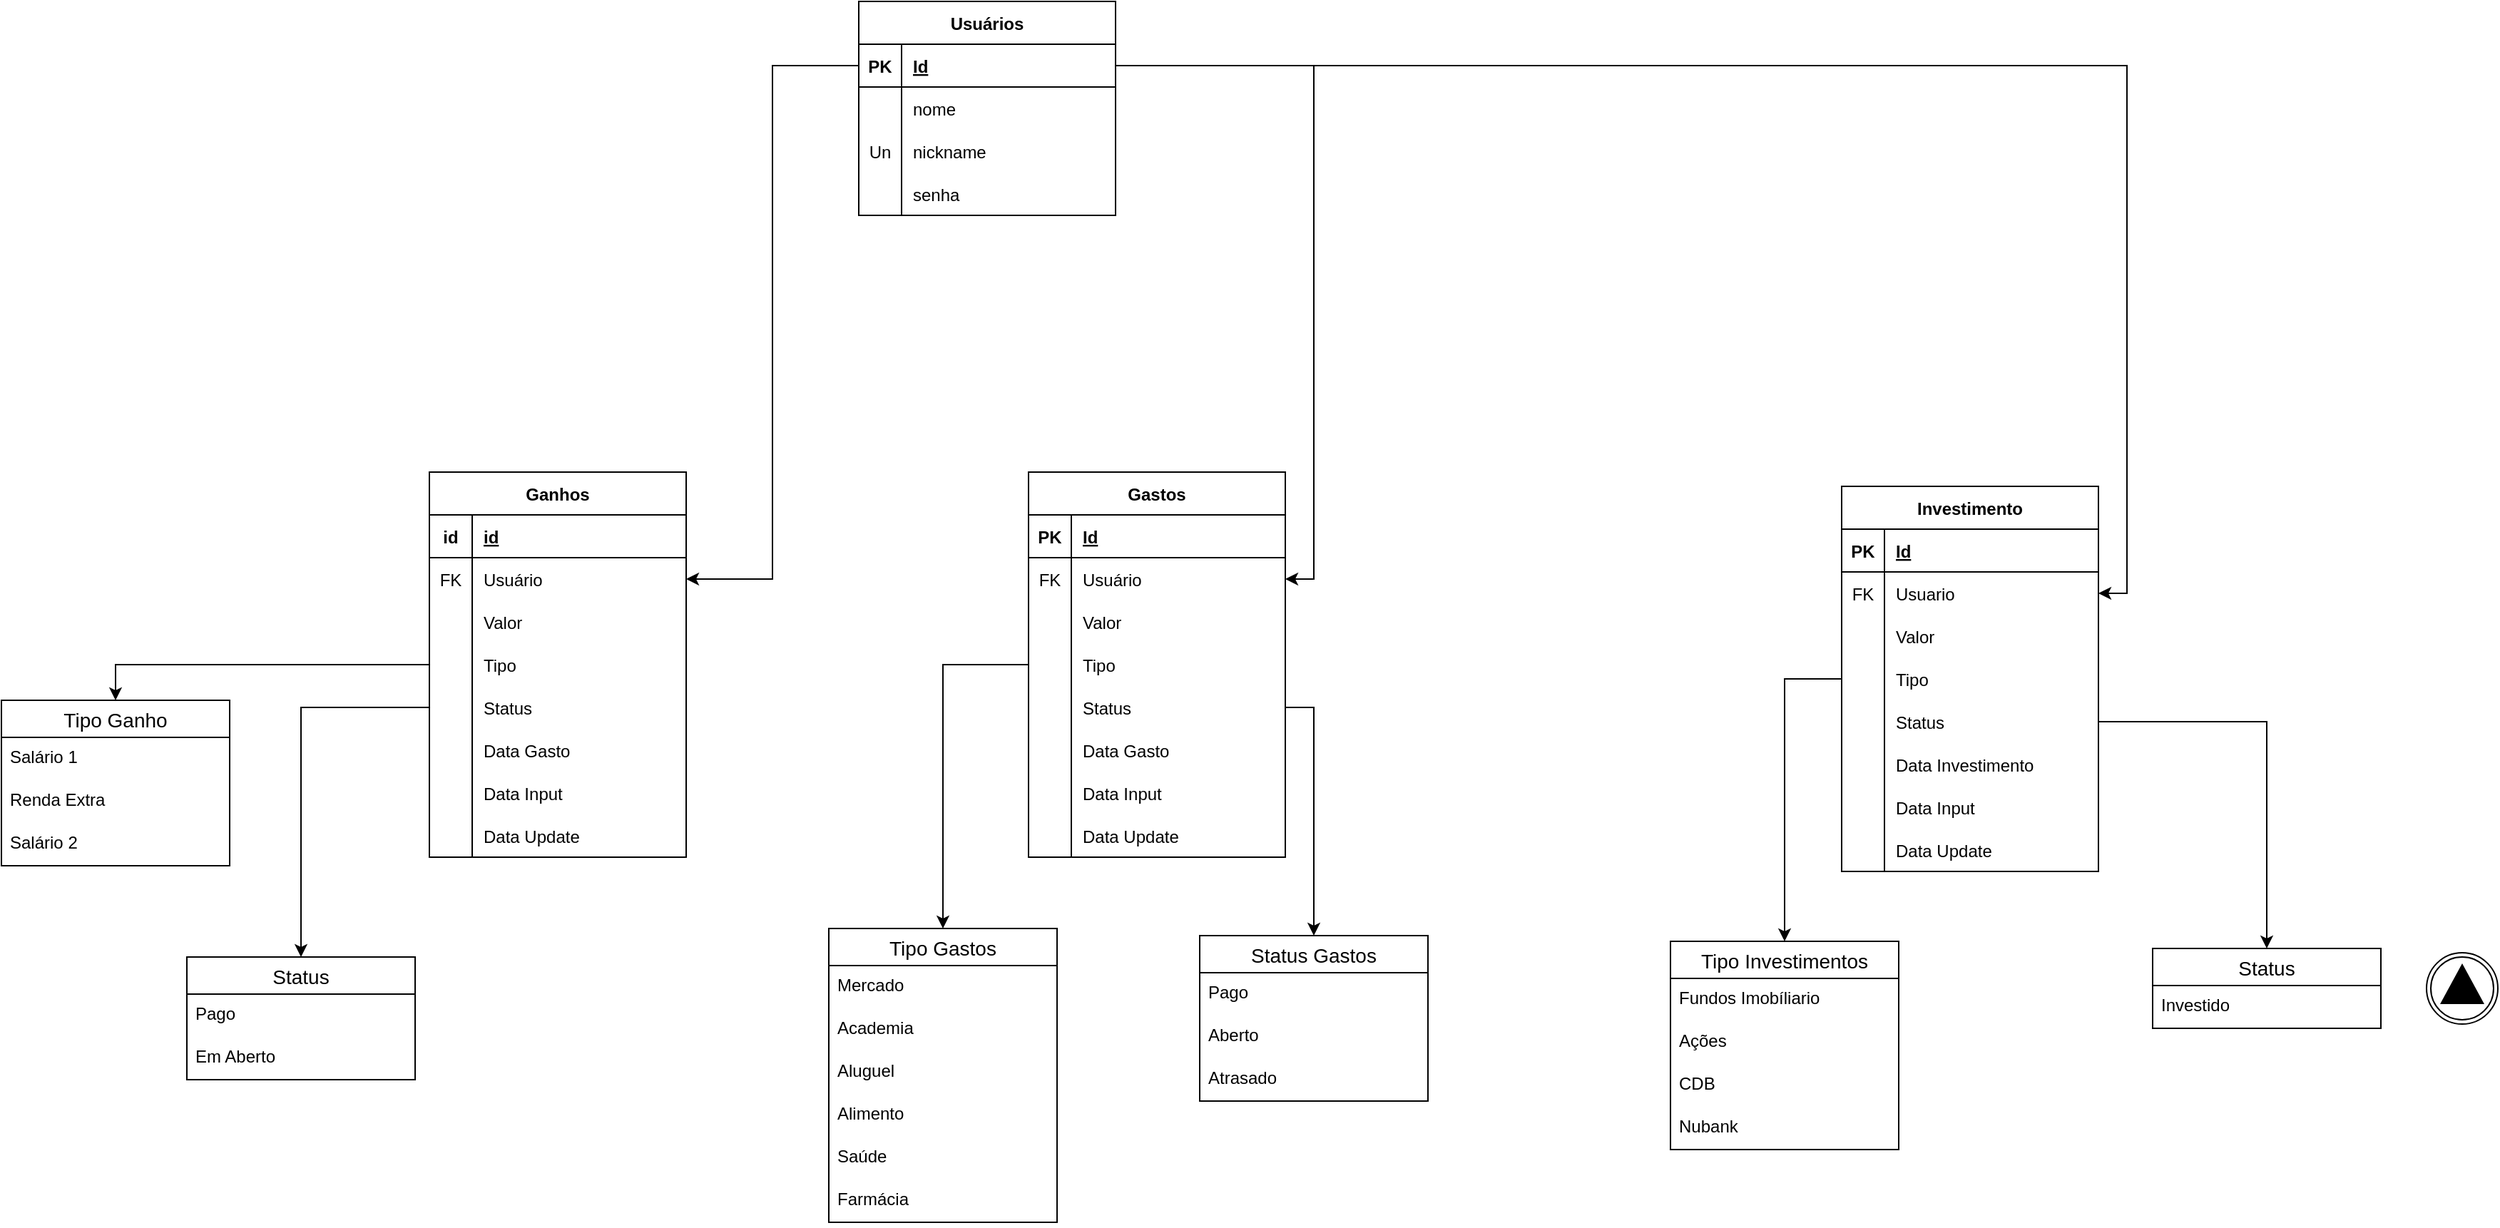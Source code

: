 <mxfile version="20.6.0" type="github">
  <diagram id="ZHMlnCA3z6UdnJzUCb5i" name="Página-1">
    <mxGraphModel dx="2893" dy="1500" grid="1" gridSize="10" guides="1" tooltips="1" connect="1" arrows="1" fold="1" page="1" pageScale="1" pageWidth="827" pageHeight="1169" math="0" shadow="0">
      <root>
        <mxCell id="0" />
        <mxCell id="1" parent="0" />
        <mxCell id="b-TicHvlsWVfz1t1mjIa-11" value="Ganhos" style="shape=table;startSize=30;container=1;collapsible=1;childLayout=tableLayout;fixedRows=1;rowLines=0;fontStyle=1;align=center;resizeLast=1;" vertex="1" parent="1">
          <mxGeometry x="690" y="410" width="180" height="270" as="geometry" />
        </mxCell>
        <mxCell id="b-TicHvlsWVfz1t1mjIa-12" value="" style="shape=tableRow;horizontal=0;startSize=0;swimlaneHead=0;swimlaneBody=0;fillColor=none;collapsible=0;dropTarget=0;points=[[0,0.5],[1,0.5]];portConstraint=eastwest;top=0;left=0;right=0;bottom=1;" vertex="1" parent="b-TicHvlsWVfz1t1mjIa-11">
          <mxGeometry y="30" width="180" height="30" as="geometry" />
        </mxCell>
        <mxCell id="b-TicHvlsWVfz1t1mjIa-13" value="id" style="shape=partialRectangle;connectable=0;fillColor=none;top=0;left=0;bottom=0;right=0;fontStyle=1;overflow=hidden;" vertex="1" parent="b-TicHvlsWVfz1t1mjIa-12">
          <mxGeometry width="30" height="30" as="geometry">
            <mxRectangle width="30" height="30" as="alternateBounds" />
          </mxGeometry>
        </mxCell>
        <mxCell id="b-TicHvlsWVfz1t1mjIa-14" value="id" style="shape=partialRectangle;connectable=0;fillColor=none;top=0;left=0;bottom=0;right=0;align=left;spacingLeft=6;fontStyle=5;overflow=hidden;" vertex="1" parent="b-TicHvlsWVfz1t1mjIa-12">
          <mxGeometry x="30" width="150" height="30" as="geometry">
            <mxRectangle width="150" height="30" as="alternateBounds" />
          </mxGeometry>
        </mxCell>
        <mxCell id="b-TicHvlsWVfz1t1mjIa-15" value="" style="shape=tableRow;horizontal=0;startSize=0;swimlaneHead=0;swimlaneBody=0;fillColor=none;collapsible=0;dropTarget=0;points=[[0,0.5],[1,0.5]];portConstraint=eastwest;top=0;left=0;right=0;bottom=0;" vertex="1" parent="b-TicHvlsWVfz1t1mjIa-11">
          <mxGeometry y="60" width="180" height="30" as="geometry" />
        </mxCell>
        <mxCell id="b-TicHvlsWVfz1t1mjIa-16" value="FK" style="shape=partialRectangle;connectable=0;fillColor=none;top=0;left=0;bottom=0;right=0;editable=1;overflow=hidden;" vertex="1" parent="b-TicHvlsWVfz1t1mjIa-15">
          <mxGeometry width="30" height="30" as="geometry">
            <mxRectangle width="30" height="30" as="alternateBounds" />
          </mxGeometry>
        </mxCell>
        <mxCell id="b-TicHvlsWVfz1t1mjIa-17" value="Usuário" style="shape=partialRectangle;connectable=0;fillColor=none;top=0;left=0;bottom=0;right=0;align=left;spacingLeft=6;overflow=hidden;" vertex="1" parent="b-TicHvlsWVfz1t1mjIa-15">
          <mxGeometry x="30" width="150" height="30" as="geometry">
            <mxRectangle width="150" height="30" as="alternateBounds" />
          </mxGeometry>
        </mxCell>
        <mxCell id="b-TicHvlsWVfz1t1mjIa-18" value="" style="shape=tableRow;horizontal=0;startSize=0;swimlaneHead=0;swimlaneBody=0;fillColor=none;collapsible=0;dropTarget=0;points=[[0,0.5],[1,0.5]];portConstraint=eastwest;top=0;left=0;right=0;bottom=0;" vertex="1" parent="b-TicHvlsWVfz1t1mjIa-11">
          <mxGeometry y="90" width="180" height="30" as="geometry" />
        </mxCell>
        <mxCell id="b-TicHvlsWVfz1t1mjIa-19" value="" style="shape=partialRectangle;connectable=0;fillColor=none;top=0;left=0;bottom=0;right=0;editable=1;overflow=hidden;" vertex="1" parent="b-TicHvlsWVfz1t1mjIa-18">
          <mxGeometry width="30" height="30" as="geometry">
            <mxRectangle width="30" height="30" as="alternateBounds" />
          </mxGeometry>
        </mxCell>
        <mxCell id="b-TicHvlsWVfz1t1mjIa-20" value="Valor" style="shape=partialRectangle;connectable=0;fillColor=none;top=0;left=0;bottom=0;right=0;align=left;spacingLeft=6;overflow=hidden;" vertex="1" parent="b-TicHvlsWVfz1t1mjIa-18">
          <mxGeometry x="30" width="150" height="30" as="geometry">
            <mxRectangle width="150" height="30" as="alternateBounds" />
          </mxGeometry>
        </mxCell>
        <mxCell id="b-TicHvlsWVfz1t1mjIa-21" value="" style="shape=tableRow;horizontal=0;startSize=0;swimlaneHead=0;swimlaneBody=0;fillColor=none;collapsible=0;dropTarget=0;points=[[0,0.5],[1,0.5]];portConstraint=eastwest;top=0;left=0;right=0;bottom=0;" vertex="1" parent="b-TicHvlsWVfz1t1mjIa-11">
          <mxGeometry y="120" width="180" height="30" as="geometry" />
        </mxCell>
        <mxCell id="b-TicHvlsWVfz1t1mjIa-22" value="" style="shape=partialRectangle;connectable=0;fillColor=none;top=0;left=0;bottom=0;right=0;editable=1;overflow=hidden;" vertex="1" parent="b-TicHvlsWVfz1t1mjIa-21">
          <mxGeometry width="30" height="30" as="geometry">
            <mxRectangle width="30" height="30" as="alternateBounds" />
          </mxGeometry>
        </mxCell>
        <mxCell id="b-TicHvlsWVfz1t1mjIa-23" value="Tipo" style="shape=partialRectangle;connectable=0;fillColor=none;top=0;left=0;bottom=0;right=0;align=left;spacingLeft=6;overflow=hidden;" vertex="1" parent="b-TicHvlsWVfz1t1mjIa-21">
          <mxGeometry x="30" width="150" height="30" as="geometry">
            <mxRectangle width="150" height="30" as="alternateBounds" />
          </mxGeometry>
        </mxCell>
        <mxCell id="b-TicHvlsWVfz1t1mjIa-43" value="" style="shape=tableRow;horizontal=0;startSize=0;swimlaneHead=0;swimlaneBody=0;fillColor=none;collapsible=0;dropTarget=0;points=[[0,0.5],[1,0.5]];portConstraint=eastwest;top=0;left=0;right=0;bottom=0;" vertex="1" parent="b-TicHvlsWVfz1t1mjIa-11">
          <mxGeometry y="150" width="180" height="30" as="geometry" />
        </mxCell>
        <mxCell id="b-TicHvlsWVfz1t1mjIa-44" value="" style="shape=partialRectangle;connectable=0;fillColor=none;top=0;left=0;bottom=0;right=0;editable=1;overflow=hidden;" vertex="1" parent="b-TicHvlsWVfz1t1mjIa-43">
          <mxGeometry width="30" height="30" as="geometry">
            <mxRectangle width="30" height="30" as="alternateBounds" />
          </mxGeometry>
        </mxCell>
        <mxCell id="b-TicHvlsWVfz1t1mjIa-45" value="Status" style="shape=partialRectangle;connectable=0;fillColor=none;top=0;left=0;bottom=0;right=0;align=left;spacingLeft=6;overflow=hidden;" vertex="1" parent="b-TicHvlsWVfz1t1mjIa-43">
          <mxGeometry x="30" width="150" height="30" as="geometry">
            <mxRectangle width="150" height="30" as="alternateBounds" />
          </mxGeometry>
        </mxCell>
        <mxCell id="b-TicHvlsWVfz1t1mjIa-46" value="" style="shape=tableRow;horizontal=0;startSize=0;swimlaneHead=0;swimlaneBody=0;fillColor=none;collapsible=0;dropTarget=0;points=[[0,0.5],[1,0.5]];portConstraint=eastwest;top=0;left=0;right=0;bottom=0;" vertex="1" parent="b-TicHvlsWVfz1t1mjIa-11">
          <mxGeometry y="180" width="180" height="30" as="geometry" />
        </mxCell>
        <mxCell id="b-TicHvlsWVfz1t1mjIa-47" value="" style="shape=partialRectangle;connectable=0;fillColor=none;top=0;left=0;bottom=0;right=0;editable=1;overflow=hidden;" vertex="1" parent="b-TicHvlsWVfz1t1mjIa-46">
          <mxGeometry width="30" height="30" as="geometry">
            <mxRectangle width="30" height="30" as="alternateBounds" />
          </mxGeometry>
        </mxCell>
        <mxCell id="b-TicHvlsWVfz1t1mjIa-48" value="Data Gasto" style="shape=partialRectangle;connectable=0;fillColor=none;top=0;left=0;bottom=0;right=0;align=left;spacingLeft=6;overflow=hidden;" vertex="1" parent="b-TicHvlsWVfz1t1mjIa-46">
          <mxGeometry x="30" width="150" height="30" as="geometry">
            <mxRectangle width="150" height="30" as="alternateBounds" />
          </mxGeometry>
        </mxCell>
        <mxCell id="b-TicHvlsWVfz1t1mjIa-24" value="" style="shape=tableRow;horizontal=0;startSize=0;swimlaneHead=0;swimlaneBody=0;fillColor=none;collapsible=0;dropTarget=0;points=[[0,0.5],[1,0.5]];portConstraint=eastwest;top=0;left=0;right=0;bottom=0;" vertex="1" parent="b-TicHvlsWVfz1t1mjIa-11">
          <mxGeometry y="210" width="180" height="30" as="geometry" />
        </mxCell>
        <mxCell id="b-TicHvlsWVfz1t1mjIa-25" value="" style="shape=partialRectangle;connectable=0;fillColor=none;top=0;left=0;bottom=0;right=0;editable=1;overflow=hidden;" vertex="1" parent="b-TicHvlsWVfz1t1mjIa-24">
          <mxGeometry width="30" height="30" as="geometry">
            <mxRectangle width="30" height="30" as="alternateBounds" />
          </mxGeometry>
        </mxCell>
        <mxCell id="b-TicHvlsWVfz1t1mjIa-26" value="Data Input" style="shape=partialRectangle;connectable=0;fillColor=none;top=0;left=0;bottom=0;right=0;align=left;spacingLeft=6;overflow=hidden;" vertex="1" parent="b-TicHvlsWVfz1t1mjIa-24">
          <mxGeometry x="30" width="150" height="30" as="geometry">
            <mxRectangle width="150" height="30" as="alternateBounds" />
          </mxGeometry>
        </mxCell>
        <mxCell id="b-TicHvlsWVfz1t1mjIa-83" value="" style="shape=tableRow;horizontal=0;startSize=0;swimlaneHead=0;swimlaneBody=0;fillColor=none;collapsible=0;dropTarget=0;points=[[0,0.5],[1,0.5]];portConstraint=eastwest;top=0;left=0;right=0;bottom=0;" vertex="1" parent="b-TicHvlsWVfz1t1mjIa-11">
          <mxGeometry y="240" width="180" height="30" as="geometry" />
        </mxCell>
        <mxCell id="b-TicHvlsWVfz1t1mjIa-84" value="" style="shape=partialRectangle;connectable=0;fillColor=none;top=0;left=0;bottom=0;right=0;editable=1;overflow=hidden;" vertex="1" parent="b-TicHvlsWVfz1t1mjIa-83">
          <mxGeometry width="30" height="30" as="geometry">
            <mxRectangle width="30" height="30" as="alternateBounds" />
          </mxGeometry>
        </mxCell>
        <mxCell id="b-TicHvlsWVfz1t1mjIa-85" value="Data Update" style="shape=partialRectangle;connectable=0;fillColor=none;top=0;left=0;bottom=0;right=0;align=left;spacingLeft=6;overflow=hidden;" vertex="1" parent="b-TicHvlsWVfz1t1mjIa-83">
          <mxGeometry x="30" width="150" height="30" as="geometry">
            <mxRectangle width="150" height="30" as="alternateBounds" />
          </mxGeometry>
        </mxCell>
        <mxCell id="b-TicHvlsWVfz1t1mjIa-27" value="Gastos" style="shape=table;startSize=30;container=1;collapsible=1;childLayout=tableLayout;fixedRows=1;rowLines=0;fontStyle=1;align=center;resizeLast=1;" vertex="1" parent="1">
          <mxGeometry x="1110" y="410" width="180" height="270" as="geometry" />
        </mxCell>
        <mxCell id="b-TicHvlsWVfz1t1mjIa-28" value="" style="shape=tableRow;horizontal=0;startSize=0;swimlaneHead=0;swimlaneBody=0;fillColor=none;collapsible=0;dropTarget=0;points=[[0,0.5],[1,0.5]];portConstraint=eastwest;top=0;left=0;right=0;bottom=1;" vertex="1" parent="b-TicHvlsWVfz1t1mjIa-27">
          <mxGeometry y="30" width="180" height="30" as="geometry" />
        </mxCell>
        <mxCell id="b-TicHvlsWVfz1t1mjIa-29" value="PK" style="shape=partialRectangle;connectable=0;fillColor=none;top=0;left=0;bottom=0;right=0;fontStyle=1;overflow=hidden;" vertex="1" parent="b-TicHvlsWVfz1t1mjIa-28">
          <mxGeometry width="30" height="30" as="geometry">
            <mxRectangle width="30" height="30" as="alternateBounds" />
          </mxGeometry>
        </mxCell>
        <mxCell id="b-TicHvlsWVfz1t1mjIa-30" value="Id" style="shape=partialRectangle;connectable=0;fillColor=none;top=0;left=0;bottom=0;right=0;align=left;spacingLeft=6;fontStyle=5;overflow=hidden;" vertex="1" parent="b-TicHvlsWVfz1t1mjIa-28">
          <mxGeometry x="30" width="150" height="30" as="geometry">
            <mxRectangle width="150" height="30" as="alternateBounds" />
          </mxGeometry>
        </mxCell>
        <mxCell id="b-TicHvlsWVfz1t1mjIa-31" value="" style="shape=tableRow;horizontal=0;startSize=0;swimlaneHead=0;swimlaneBody=0;fillColor=none;collapsible=0;dropTarget=0;points=[[0,0.5],[1,0.5]];portConstraint=eastwest;top=0;left=0;right=0;bottom=0;" vertex="1" parent="b-TicHvlsWVfz1t1mjIa-27">
          <mxGeometry y="60" width="180" height="30" as="geometry" />
        </mxCell>
        <mxCell id="b-TicHvlsWVfz1t1mjIa-32" value="FK" style="shape=partialRectangle;connectable=0;fillColor=none;top=0;left=0;bottom=0;right=0;editable=1;overflow=hidden;" vertex="1" parent="b-TicHvlsWVfz1t1mjIa-31">
          <mxGeometry width="30" height="30" as="geometry">
            <mxRectangle width="30" height="30" as="alternateBounds" />
          </mxGeometry>
        </mxCell>
        <mxCell id="b-TicHvlsWVfz1t1mjIa-33" value="Usuário" style="shape=partialRectangle;connectable=0;fillColor=none;top=0;left=0;bottom=0;right=0;align=left;spacingLeft=6;overflow=hidden;" vertex="1" parent="b-TicHvlsWVfz1t1mjIa-31">
          <mxGeometry x="30" width="150" height="30" as="geometry">
            <mxRectangle width="150" height="30" as="alternateBounds" />
          </mxGeometry>
        </mxCell>
        <mxCell id="b-TicHvlsWVfz1t1mjIa-34" value="" style="shape=tableRow;horizontal=0;startSize=0;swimlaneHead=0;swimlaneBody=0;fillColor=none;collapsible=0;dropTarget=0;points=[[0,0.5],[1,0.5]];portConstraint=eastwest;top=0;left=0;right=0;bottom=0;" vertex="1" parent="b-TicHvlsWVfz1t1mjIa-27">
          <mxGeometry y="90" width="180" height="30" as="geometry" />
        </mxCell>
        <mxCell id="b-TicHvlsWVfz1t1mjIa-35" value="" style="shape=partialRectangle;connectable=0;fillColor=none;top=0;left=0;bottom=0;right=0;editable=1;overflow=hidden;" vertex="1" parent="b-TicHvlsWVfz1t1mjIa-34">
          <mxGeometry width="30" height="30" as="geometry">
            <mxRectangle width="30" height="30" as="alternateBounds" />
          </mxGeometry>
        </mxCell>
        <mxCell id="b-TicHvlsWVfz1t1mjIa-36" value="Valor" style="shape=partialRectangle;connectable=0;fillColor=none;top=0;left=0;bottom=0;right=0;align=left;spacingLeft=6;overflow=hidden;" vertex="1" parent="b-TicHvlsWVfz1t1mjIa-34">
          <mxGeometry x="30" width="150" height="30" as="geometry">
            <mxRectangle width="150" height="30" as="alternateBounds" />
          </mxGeometry>
        </mxCell>
        <mxCell id="b-TicHvlsWVfz1t1mjIa-37" value="" style="shape=tableRow;horizontal=0;startSize=0;swimlaneHead=0;swimlaneBody=0;fillColor=none;collapsible=0;dropTarget=0;points=[[0,0.5],[1,0.5]];portConstraint=eastwest;top=0;left=0;right=0;bottom=0;" vertex="1" parent="b-TicHvlsWVfz1t1mjIa-27">
          <mxGeometry y="120" width="180" height="30" as="geometry" />
        </mxCell>
        <mxCell id="b-TicHvlsWVfz1t1mjIa-38" value="" style="shape=partialRectangle;connectable=0;fillColor=none;top=0;left=0;bottom=0;right=0;editable=1;overflow=hidden;" vertex="1" parent="b-TicHvlsWVfz1t1mjIa-37">
          <mxGeometry width="30" height="30" as="geometry">
            <mxRectangle width="30" height="30" as="alternateBounds" />
          </mxGeometry>
        </mxCell>
        <mxCell id="b-TicHvlsWVfz1t1mjIa-39" value="Tipo" style="shape=partialRectangle;connectable=0;fillColor=none;top=0;left=0;bottom=0;right=0;align=left;spacingLeft=6;overflow=hidden;" vertex="1" parent="b-TicHvlsWVfz1t1mjIa-37">
          <mxGeometry x="30" width="150" height="30" as="geometry">
            <mxRectangle width="150" height="30" as="alternateBounds" />
          </mxGeometry>
        </mxCell>
        <mxCell id="b-TicHvlsWVfz1t1mjIa-40" value="" style="shape=tableRow;horizontal=0;startSize=0;swimlaneHead=0;swimlaneBody=0;fillColor=none;collapsible=0;dropTarget=0;points=[[0,0.5],[1,0.5]];portConstraint=eastwest;top=0;left=0;right=0;bottom=0;" vertex="1" parent="b-TicHvlsWVfz1t1mjIa-27">
          <mxGeometry y="150" width="180" height="30" as="geometry" />
        </mxCell>
        <mxCell id="b-TicHvlsWVfz1t1mjIa-41" value="" style="shape=partialRectangle;connectable=0;fillColor=none;top=0;left=0;bottom=0;right=0;editable=1;overflow=hidden;" vertex="1" parent="b-TicHvlsWVfz1t1mjIa-40">
          <mxGeometry width="30" height="30" as="geometry">
            <mxRectangle width="30" height="30" as="alternateBounds" />
          </mxGeometry>
        </mxCell>
        <mxCell id="b-TicHvlsWVfz1t1mjIa-42" value="Status" style="shape=partialRectangle;connectable=0;fillColor=none;top=0;left=0;bottom=0;right=0;align=left;spacingLeft=6;overflow=hidden;" vertex="1" parent="b-TicHvlsWVfz1t1mjIa-40">
          <mxGeometry x="30" width="150" height="30" as="geometry">
            <mxRectangle width="150" height="30" as="alternateBounds" />
          </mxGeometry>
        </mxCell>
        <mxCell id="b-TicHvlsWVfz1t1mjIa-49" value="" style="shape=tableRow;horizontal=0;startSize=0;swimlaneHead=0;swimlaneBody=0;fillColor=none;collapsible=0;dropTarget=0;points=[[0,0.5],[1,0.5]];portConstraint=eastwest;top=0;left=0;right=0;bottom=0;" vertex="1" parent="b-TicHvlsWVfz1t1mjIa-27">
          <mxGeometry y="180" width="180" height="30" as="geometry" />
        </mxCell>
        <mxCell id="b-TicHvlsWVfz1t1mjIa-50" value="" style="shape=partialRectangle;connectable=0;fillColor=none;top=0;left=0;bottom=0;right=0;editable=1;overflow=hidden;" vertex="1" parent="b-TicHvlsWVfz1t1mjIa-49">
          <mxGeometry width="30" height="30" as="geometry">
            <mxRectangle width="30" height="30" as="alternateBounds" />
          </mxGeometry>
        </mxCell>
        <mxCell id="b-TicHvlsWVfz1t1mjIa-51" value="Data Gasto" style="shape=partialRectangle;connectable=0;fillColor=none;top=0;left=0;bottom=0;right=0;align=left;spacingLeft=6;overflow=hidden;" vertex="1" parent="b-TicHvlsWVfz1t1mjIa-49">
          <mxGeometry x="30" width="150" height="30" as="geometry">
            <mxRectangle width="150" height="30" as="alternateBounds" />
          </mxGeometry>
        </mxCell>
        <mxCell id="b-TicHvlsWVfz1t1mjIa-52" value="" style="shape=tableRow;horizontal=0;startSize=0;swimlaneHead=0;swimlaneBody=0;fillColor=none;collapsible=0;dropTarget=0;points=[[0,0.5],[1,0.5]];portConstraint=eastwest;top=0;left=0;right=0;bottom=0;" vertex="1" parent="b-TicHvlsWVfz1t1mjIa-27">
          <mxGeometry y="210" width="180" height="30" as="geometry" />
        </mxCell>
        <mxCell id="b-TicHvlsWVfz1t1mjIa-53" value="" style="shape=partialRectangle;connectable=0;fillColor=none;top=0;left=0;bottom=0;right=0;editable=1;overflow=hidden;" vertex="1" parent="b-TicHvlsWVfz1t1mjIa-52">
          <mxGeometry width="30" height="30" as="geometry">
            <mxRectangle width="30" height="30" as="alternateBounds" />
          </mxGeometry>
        </mxCell>
        <mxCell id="b-TicHvlsWVfz1t1mjIa-54" value="Data Input" style="shape=partialRectangle;connectable=0;fillColor=none;top=0;left=0;bottom=0;right=0;align=left;spacingLeft=6;overflow=hidden;" vertex="1" parent="b-TicHvlsWVfz1t1mjIa-52">
          <mxGeometry x="30" width="150" height="30" as="geometry">
            <mxRectangle width="150" height="30" as="alternateBounds" />
          </mxGeometry>
        </mxCell>
        <mxCell id="b-TicHvlsWVfz1t1mjIa-80" value="" style="shape=tableRow;horizontal=0;startSize=0;swimlaneHead=0;swimlaneBody=0;fillColor=none;collapsible=0;dropTarget=0;points=[[0,0.5],[1,0.5]];portConstraint=eastwest;top=0;left=0;right=0;bottom=0;" vertex="1" parent="b-TicHvlsWVfz1t1mjIa-27">
          <mxGeometry y="240" width="180" height="30" as="geometry" />
        </mxCell>
        <mxCell id="b-TicHvlsWVfz1t1mjIa-81" value="" style="shape=partialRectangle;connectable=0;fillColor=none;top=0;left=0;bottom=0;right=0;editable=1;overflow=hidden;" vertex="1" parent="b-TicHvlsWVfz1t1mjIa-80">
          <mxGeometry width="30" height="30" as="geometry">
            <mxRectangle width="30" height="30" as="alternateBounds" />
          </mxGeometry>
        </mxCell>
        <mxCell id="b-TicHvlsWVfz1t1mjIa-82" value="Data Update" style="shape=partialRectangle;connectable=0;fillColor=none;top=0;left=0;bottom=0;right=0;align=left;spacingLeft=6;overflow=hidden;" vertex="1" parent="b-TicHvlsWVfz1t1mjIa-80">
          <mxGeometry x="30" width="150" height="30" as="geometry">
            <mxRectangle width="150" height="30" as="alternateBounds" />
          </mxGeometry>
        </mxCell>
        <mxCell id="b-TicHvlsWVfz1t1mjIa-55" value="Investimento" style="shape=table;startSize=30;container=1;collapsible=1;childLayout=tableLayout;fixedRows=1;rowLines=0;fontStyle=1;align=center;resizeLast=1;" vertex="1" parent="1">
          <mxGeometry x="1680" y="420" width="180" height="270" as="geometry" />
        </mxCell>
        <mxCell id="b-TicHvlsWVfz1t1mjIa-56" value="" style="shape=tableRow;horizontal=0;startSize=0;swimlaneHead=0;swimlaneBody=0;fillColor=none;collapsible=0;dropTarget=0;points=[[0,0.5],[1,0.5]];portConstraint=eastwest;top=0;left=0;right=0;bottom=1;" vertex="1" parent="b-TicHvlsWVfz1t1mjIa-55">
          <mxGeometry y="30" width="180" height="30" as="geometry" />
        </mxCell>
        <mxCell id="b-TicHvlsWVfz1t1mjIa-57" value="PK" style="shape=partialRectangle;connectable=0;fillColor=none;top=0;left=0;bottom=0;right=0;fontStyle=1;overflow=hidden;" vertex="1" parent="b-TicHvlsWVfz1t1mjIa-56">
          <mxGeometry width="30" height="30" as="geometry">
            <mxRectangle width="30" height="30" as="alternateBounds" />
          </mxGeometry>
        </mxCell>
        <mxCell id="b-TicHvlsWVfz1t1mjIa-58" value="Id" style="shape=partialRectangle;connectable=0;fillColor=none;top=0;left=0;bottom=0;right=0;align=left;spacingLeft=6;fontStyle=5;overflow=hidden;" vertex="1" parent="b-TicHvlsWVfz1t1mjIa-56">
          <mxGeometry x="30" width="150" height="30" as="geometry">
            <mxRectangle width="150" height="30" as="alternateBounds" />
          </mxGeometry>
        </mxCell>
        <mxCell id="b-TicHvlsWVfz1t1mjIa-59" value="" style="shape=tableRow;horizontal=0;startSize=0;swimlaneHead=0;swimlaneBody=0;fillColor=none;collapsible=0;dropTarget=0;points=[[0,0.5],[1,0.5]];portConstraint=eastwest;top=0;left=0;right=0;bottom=0;" vertex="1" parent="b-TicHvlsWVfz1t1mjIa-55">
          <mxGeometry y="60" width="180" height="30" as="geometry" />
        </mxCell>
        <mxCell id="b-TicHvlsWVfz1t1mjIa-60" value="FK" style="shape=partialRectangle;connectable=0;fillColor=none;top=0;left=0;bottom=0;right=0;editable=1;overflow=hidden;" vertex="1" parent="b-TicHvlsWVfz1t1mjIa-59">
          <mxGeometry width="30" height="30" as="geometry">
            <mxRectangle width="30" height="30" as="alternateBounds" />
          </mxGeometry>
        </mxCell>
        <mxCell id="b-TicHvlsWVfz1t1mjIa-61" value="Usuario" style="shape=partialRectangle;connectable=0;fillColor=none;top=0;left=0;bottom=0;right=0;align=left;spacingLeft=6;overflow=hidden;" vertex="1" parent="b-TicHvlsWVfz1t1mjIa-59">
          <mxGeometry x="30" width="150" height="30" as="geometry">
            <mxRectangle width="150" height="30" as="alternateBounds" />
          </mxGeometry>
        </mxCell>
        <mxCell id="b-TicHvlsWVfz1t1mjIa-62" value="" style="shape=tableRow;horizontal=0;startSize=0;swimlaneHead=0;swimlaneBody=0;fillColor=none;collapsible=0;dropTarget=0;points=[[0,0.5],[1,0.5]];portConstraint=eastwest;top=0;left=0;right=0;bottom=0;" vertex="1" parent="b-TicHvlsWVfz1t1mjIa-55">
          <mxGeometry y="90" width="180" height="30" as="geometry" />
        </mxCell>
        <mxCell id="b-TicHvlsWVfz1t1mjIa-63" value="" style="shape=partialRectangle;connectable=0;fillColor=none;top=0;left=0;bottom=0;right=0;editable=1;overflow=hidden;" vertex="1" parent="b-TicHvlsWVfz1t1mjIa-62">
          <mxGeometry width="30" height="30" as="geometry">
            <mxRectangle width="30" height="30" as="alternateBounds" />
          </mxGeometry>
        </mxCell>
        <mxCell id="b-TicHvlsWVfz1t1mjIa-64" value="Valor" style="shape=partialRectangle;connectable=0;fillColor=none;top=0;left=0;bottom=0;right=0;align=left;spacingLeft=6;overflow=hidden;" vertex="1" parent="b-TicHvlsWVfz1t1mjIa-62">
          <mxGeometry x="30" width="150" height="30" as="geometry">
            <mxRectangle width="150" height="30" as="alternateBounds" />
          </mxGeometry>
        </mxCell>
        <mxCell id="b-TicHvlsWVfz1t1mjIa-65" value="" style="shape=tableRow;horizontal=0;startSize=0;swimlaneHead=0;swimlaneBody=0;fillColor=none;collapsible=0;dropTarget=0;points=[[0,0.5],[1,0.5]];portConstraint=eastwest;top=0;left=0;right=0;bottom=0;" vertex="1" parent="b-TicHvlsWVfz1t1mjIa-55">
          <mxGeometry y="120" width="180" height="30" as="geometry" />
        </mxCell>
        <mxCell id="b-TicHvlsWVfz1t1mjIa-66" value="" style="shape=partialRectangle;connectable=0;fillColor=none;top=0;left=0;bottom=0;right=0;editable=1;overflow=hidden;" vertex="1" parent="b-TicHvlsWVfz1t1mjIa-65">
          <mxGeometry width="30" height="30" as="geometry">
            <mxRectangle width="30" height="30" as="alternateBounds" />
          </mxGeometry>
        </mxCell>
        <mxCell id="b-TicHvlsWVfz1t1mjIa-67" value="Tipo" style="shape=partialRectangle;connectable=0;fillColor=none;top=0;left=0;bottom=0;right=0;align=left;spacingLeft=6;overflow=hidden;" vertex="1" parent="b-TicHvlsWVfz1t1mjIa-65">
          <mxGeometry x="30" width="150" height="30" as="geometry">
            <mxRectangle width="150" height="30" as="alternateBounds" />
          </mxGeometry>
        </mxCell>
        <mxCell id="b-TicHvlsWVfz1t1mjIa-68" value="" style="shape=tableRow;horizontal=0;startSize=0;swimlaneHead=0;swimlaneBody=0;fillColor=none;collapsible=0;dropTarget=0;points=[[0,0.5],[1,0.5]];portConstraint=eastwest;top=0;left=0;right=0;bottom=0;" vertex="1" parent="b-TicHvlsWVfz1t1mjIa-55">
          <mxGeometry y="150" width="180" height="30" as="geometry" />
        </mxCell>
        <mxCell id="b-TicHvlsWVfz1t1mjIa-69" value="" style="shape=partialRectangle;connectable=0;fillColor=none;top=0;left=0;bottom=0;right=0;editable=1;overflow=hidden;" vertex="1" parent="b-TicHvlsWVfz1t1mjIa-68">
          <mxGeometry width="30" height="30" as="geometry">
            <mxRectangle width="30" height="30" as="alternateBounds" />
          </mxGeometry>
        </mxCell>
        <mxCell id="b-TicHvlsWVfz1t1mjIa-70" value="Status" style="shape=partialRectangle;connectable=0;fillColor=none;top=0;left=0;bottom=0;right=0;align=left;spacingLeft=6;overflow=hidden;" vertex="1" parent="b-TicHvlsWVfz1t1mjIa-68">
          <mxGeometry x="30" width="150" height="30" as="geometry">
            <mxRectangle width="150" height="30" as="alternateBounds" />
          </mxGeometry>
        </mxCell>
        <mxCell id="b-TicHvlsWVfz1t1mjIa-71" value="" style="shape=tableRow;horizontal=0;startSize=0;swimlaneHead=0;swimlaneBody=0;fillColor=none;collapsible=0;dropTarget=0;points=[[0,0.5],[1,0.5]];portConstraint=eastwest;top=0;left=0;right=0;bottom=0;" vertex="1" parent="b-TicHvlsWVfz1t1mjIa-55">
          <mxGeometry y="180" width="180" height="30" as="geometry" />
        </mxCell>
        <mxCell id="b-TicHvlsWVfz1t1mjIa-72" value="" style="shape=partialRectangle;connectable=0;fillColor=none;top=0;left=0;bottom=0;right=0;editable=1;overflow=hidden;" vertex="1" parent="b-TicHvlsWVfz1t1mjIa-71">
          <mxGeometry width="30" height="30" as="geometry">
            <mxRectangle width="30" height="30" as="alternateBounds" />
          </mxGeometry>
        </mxCell>
        <mxCell id="b-TicHvlsWVfz1t1mjIa-73" value="Data Investimento" style="shape=partialRectangle;connectable=0;fillColor=none;top=0;left=0;bottom=0;right=0;align=left;spacingLeft=6;overflow=hidden;" vertex="1" parent="b-TicHvlsWVfz1t1mjIa-71">
          <mxGeometry x="30" width="150" height="30" as="geometry">
            <mxRectangle width="150" height="30" as="alternateBounds" />
          </mxGeometry>
        </mxCell>
        <mxCell id="b-TicHvlsWVfz1t1mjIa-74" value="" style="shape=tableRow;horizontal=0;startSize=0;swimlaneHead=0;swimlaneBody=0;fillColor=none;collapsible=0;dropTarget=0;points=[[0,0.5],[1,0.5]];portConstraint=eastwest;top=0;left=0;right=0;bottom=0;" vertex="1" parent="b-TicHvlsWVfz1t1mjIa-55">
          <mxGeometry y="210" width="180" height="30" as="geometry" />
        </mxCell>
        <mxCell id="b-TicHvlsWVfz1t1mjIa-75" value="" style="shape=partialRectangle;connectable=0;fillColor=none;top=0;left=0;bottom=0;right=0;editable=1;overflow=hidden;" vertex="1" parent="b-TicHvlsWVfz1t1mjIa-74">
          <mxGeometry width="30" height="30" as="geometry">
            <mxRectangle width="30" height="30" as="alternateBounds" />
          </mxGeometry>
        </mxCell>
        <mxCell id="b-TicHvlsWVfz1t1mjIa-76" value="Data Input" style="shape=partialRectangle;connectable=0;fillColor=none;top=0;left=0;bottom=0;right=0;align=left;spacingLeft=6;overflow=hidden;" vertex="1" parent="b-TicHvlsWVfz1t1mjIa-74">
          <mxGeometry x="30" width="150" height="30" as="geometry">
            <mxRectangle width="150" height="30" as="alternateBounds" />
          </mxGeometry>
        </mxCell>
        <mxCell id="b-TicHvlsWVfz1t1mjIa-77" value="" style="shape=tableRow;horizontal=0;startSize=0;swimlaneHead=0;swimlaneBody=0;fillColor=none;collapsible=0;dropTarget=0;points=[[0,0.5],[1,0.5]];portConstraint=eastwest;top=0;left=0;right=0;bottom=0;" vertex="1" parent="b-TicHvlsWVfz1t1mjIa-55">
          <mxGeometry y="240" width="180" height="30" as="geometry" />
        </mxCell>
        <mxCell id="b-TicHvlsWVfz1t1mjIa-78" value="" style="shape=partialRectangle;connectable=0;fillColor=none;top=0;left=0;bottom=0;right=0;editable=1;overflow=hidden;" vertex="1" parent="b-TicHvlsWVfz1t1mjIa-77">
          <mxGeometry width="30" height="30" as="geometry">
            <mxRectangle width="30" height="30" as="alternateBounds" />
          </mxGeometry>
        </mxCell>
        <mxCell id="b-TicHvlsWVfz1t1mjIa-79" value="Data Update" style="shape=partialRectangle;connectable=0;fillColor=none;top=0;left=0;bottom=0;right=0;align=left;spacingLeft=6;overflow=hidden;" vertex="1" parent="b-TicHvlsWVfz1t1mjIa-77">
          <mxGeometry x="30" width="150" height="30" as="geometry">
            <mxRectangle width="150" height="30" as="alternateBounds" />
          </mxGeometry>
        </mxCell>
        <mxCell id="b-TicHvlsWVfz1t1mjIa-86" value="Usuários" style="shape=table;startSize=30;container=1;collapsible=1;childLayout=tableLayout;fixedRows=1;rowLines=0;fontStyle=1;align=center;resizeLast=1;" vertex="1" parent="1">
          <mxGeometry x="991" y="80" width="180" height="150" as="geometry" />
        </mxCell>
        <mxCell id="b-TicHvlsWVfz1t1mjIa-87" value="" style="shape=tableRow;horizontal=0;startSize=0;swimlaneHead=0;swimlaneBody=0;fillColor=none;collapsible=0;dropTarget=0;points=[[0,0.5],[1,0.5]];portConstraint=eastwest;top=0;left=0;right=0;bottom=1;" vertex="1" parent="b-TicHvlsWVfz1t1mjIa-86">
          <mxGeometry y="30" width="180" height="30" as="geometry" />
        </mxCell>
        <mxCell id="b-TicHvlsWVfz1t1mjIa-88" value="PK" style="shape=partialRectangle;connectable=0;fillColor=none;top=0;left=0;bottom=0;right=0;fontStyle=1;overflow=hidden;" vertex="1" parent="b-TicHvlsWVfz1t1mjIa-87">
          <mxGeometry width="30" height="30" as="geometry">
            <mxRectangle width="30" height="30" as="alternateBounds" />
          </mxGeometry>
        </mxCell>
        <mxCell id="b-TicHvlsWVfz1t1mjIa-89" value="Id" style="shape=partialRectangle;connectable=0;fillColor=none;top=0;left=0;bottom=0;right=0;align=left;spacingLeft=6;fontStyle=5;overflow=hidden;" vertex="1" parent="b-TicHvlsWVfz1t1mjIa-87">
          <mxGeometry x="30" width="150" height="30" as="geometry">
            <mxRectangle width="150" height="30" as="alternateBounds" />
          </mxGeometry>
        </mxCell>
        <mxCell id="b-TicHvlsWVfz1t1mjIa-90" value="" style="shape=tableRow;horizontal=0;startSize=0;swimlaneHead=0;swimlaneBody=0;fillColor=none;collapsible=0;dropTarget=0;points=[[0,0.5],[1,0.5]];portConstraint=eastwest;top=0;left=0;right=0;bottom=0;" vertex="1" parent="b-TicHvlsWVfz1t1mjIa-86">
          <mxGeometry y="60" width="180" height="30" as="geometry" />
        </mxCell>
        <mxCell id="b-TicHvlsWVfz1t1mjIa-91" value="" style="shape=partialRectangle;connectable=0;fillColor=none;top=0;left=0;bottom=0;right=0;editable=1;overflow=hidden;" vertex="1" parent="b-TicHvlsWVfz1t1mjIa-90">
          <mxGeometry width="30" height="30" as="geometry">
            <mxRectangle width="30" height="30" as="alternateBounds" />
          </mxGeometry>
        </mxCell>
        <mxCell id="b-TicHvlsWVfz1t1mjIa-92" value="nome" style="shape=partialRectangle;connectable=0;fillColor=none;top=0;left=0;bottom=0;right=0;align=left;spacingLeft=6;overflow=hidden;" vertex="1" parent="b-TicHvlsWVfz1t1mjIa-90">
          <mxGeometry x="30" width="150" height="30" as="geometry">
            <mxRectangle width="150" height="30" as="alternateBounds" />
          </mxGeometry>
        </mxCell>
        <mxCell id="b-TicHvlsWVfz1t1mjIa-93" value="" style="shape=tableRow;horizontal=0;startSize=0;swimlaneHead=0;swimlaneBody=0;fillColor=none;collapsible=0;dropTarget=0;points=[[0,0.5],[1,0.5]];portConstraint=eastwest;top=0;left=0;right=0;bottom=0;" vertex="1" parent="b-TicHvlsWVfz1t1mjIa-86">
          <mxGeometry y="90" width="180" height="30" as="geometry" />
        </mxCell>
        <mxCell id="b-TicHvlsWVfz1t1mjIa-94" value="Un" style="shape=partialRectangle;connectable=0;fillColor=none;top=0;left=0;bottom=0;right=0;editable=1;overflow=hidden;" vertex="1" parent="b-TicHvlsWVfz1t1mjIa-93">
          <mxGeometry width="30" height="30" as="geometry">
            <mxRectangle width="30" height="30" as="alternateBounds" />
          </mxGeometry>
        </mxCell>
        <mxCell id="b-TicHvlsWVfz1t1mjIa-95" value="nickname" style="shape=partialRectangle;connectable=0;fillColor=none;top=0;left=0;bottom=0;right=0;align=left;spacingLeft=6;overflow=hidden;" vertex="1" parent="b-TicHvlsWVfz1t1mjIa-93">
          <mxGeometry x="30" width="150" height="30" as="geometry">
            <mxRectangle width="150" height="30" as="alternateBounds" />
          </mxGeometry>
        </mxCell>
        <mxCell id="b-TicHvlsWVfz1t1mjIa-96" value="" style="shape=tableRow;horizontal=0;startSize=0;swimlaneHead=0;swimlaneBody=0;fillColor=none;collapsible=0;dropTarget=0;points=[[0,0.5],[1,0.5]];portConstraint=eastwest;top=0;left=0;right=0;bottom=0;" vertex="1" parent="b-TicHvlsWVfz1t1mjIa-86">
          <mxGeometry y="120" width="180" height="30" as="geometry" />
        </mxCell>
        <mxCell id="b-TicHvlsWVfz1t1mjIa-97" value="" style="shape=partialRectangle;connectable=0;fillColor=none;top=0;left=0;bottom=0;right=0;editable=1;overflow=hidden;" vertex="1" parent="b-TicHvlsWVfz1t1mjIa-96">
          <mxGeometry width="30" height="30" as="geometry">
            <mxRectangle width="30" height="30" as="alternateBounds" />
          </mxGeometry>
        </mxCell>
        <mxCell id="b-TicHvlsWVfz1t1mjIa-98" value="senha" style="shape=partialRectangle;connectable=0;fillColor=none;top=0;left=0;bottom=0;right=0;align=left;spacingLeft=6;overflow=hidden;" vertex="1" parent="b-TicHvlsWVfz1t1mjIa-96">
          <mxGeometry x="30" width="150" height="30" as="geometry">
            <mxRectangle width="150" height="30" as="alternateBounds" />
          </mxGeometry>
        </mxCell>
        <mxCell id="b-TicHvlsWVfz1t1mjIa-100" style="edgeStyle=orthogonalEdgeStyle;rounded=0;orthogonalLoop=1;jettySize=auto;html=1;" edge="1" parent="1" source="b-TicHvlsWVfz1t1mjIa-87" target="b-TicHvlsWVfz1t1mjIa-15">
          <mxGeometry relative="1" as="geometry" />
        </mxCell>
        <mxCell id="b-TicHvlsWVfz1t1mjIa-101" style="edgeStyle=orthogonalEdgeStyle;rounded=0;orthogonalLoop=1;jettySize=auto;html=1;entryX=1;entryY=0.5;entryDx=0;entryDy=0;" edge="1" parent="1" source="b-TicHvlsWVfz1t1mjIa-87" target="b-TicHvlsWVfz1t1mjIa-31">
          <mxGeometry relative="1" as="geometry" />
        </mxCell>
        <mxCell id="b-TicHvlsWVfz1t1mjIa-102" style="edgeStyle=orthogonalEdgeStyle;rounded=0;orthogonalLoop=1;jettySize=auto;html=1;entryX=1;entryY=0.5;entryDx=0;entryDy=0;" edge="1" parent="1" source="b-TicHvlsWVfz1t1mjIa-87" target="b-TicHvlsWVfz1t1mjIa-59">
          <mxGeometry relative="1" as="geometry" />
        </mxCell>
        <mxCell id="b-TicHvlsWVfz1t1mjIa-103" value="Tipo Ganho" style="swimlane;fontStyle=0;childLayout=stackLayout;horizontal=1;startSize=26;horizontalStack=0;resizeParent=1;resizeParentMax=0;resizeLast=0;collapsible=1;marginBottom=0;align=center;fontSize=14;" vertex="1" parent="1">
          <mxGeometry x="390" y="570" width="160" height="116" as="geometry" />
        </mxCell>
        <mxCell id="b-TicHvlsWVfz1t1mjIa-104" value="Salário 1" style="text;strokeColor=none;fillColor=none;spacingLeft=4;spacingRight=4;overflow=hidden;rotatable=0;points=[[0,0.5],[1,0.5]];portConstraint=eastwest;fontSize=12;" vertex="1" parent="b-TicHvlsWVfz1t1mjIa-103">
          <mxGeometry y="26" width="160" height="30" as="geometry" />
        </mxCell>
        <mxCell id="b-TicHvlsWVfz1t1mjIa-105" value="Renda Extra" style="text;strokeColor=none;fillColor=none;spacingLeft=4;spacingRight=4;overflow=hidden;rotatable=0;points=[[0,0.5],[1,0.5]];portConstraint=eastwest;fontSize=12;" vertex="1" parent="b-TicHvlsWVfz1t1mjIa-103">
          <mxGeometry y="56" width="160" height="30" as="geometry" />
        </mxCell>
        <mxCell id="b-TicHvlsWVfz1t1mjIa-106" value="Salário 2" style="text;strokeColor=none;fillColor=none;spacingLeft=4;spacingRight=4;overflow=hidden;rotatable=0;points=[[0,0.5],[1,0.5]];portConstraint=eastwest;fontSize=12;" vertex="1" parent="b-TicHvlsWVfz1t1mjIa-103">
          <mxGeometry y="86" width="160" height="30" as="geometry" />
        </mxCell>
        <mxCell id="b-TicHvlsWVfz1t1mjIa-107" style="edgeStyle=orthogonalEdgeStyle;rounded=0;orthogonalLoop=1;jettySize=auto;html=1;entryX=0.5;entryY=0;entryDx=0;entryDy=0;" edge="1" parent="1" source="b-TicHvlsWVfz1t1mjIa-21" target="b-TicHvlsWVfz1t1mjIa-103">
          <mxGeometry relative="1" as="geometry" />
        </mxCell>
        <mxCell id="b-TicHvlsWVfz1t1mjIa-108" value="Status" style="swimlane;fontStyle=0;childLayout=stackLayout;horizontal=1;startSize=26;horizontalStack=0;resizeParent=1;resizeParentMax=0;resizeLast=0;collapsible=1;marginBottom=0;align=center;fontSize=14;" vertex="1" parent="1">
          <mxGeometry x="520" y="750" width="160" height="86" as="geometry" />
        </mxCell>
        <mxCell id="b-TicHvlsWVfz1t1mjIa-109" value="Pago" style="text;strokeColor=none;fillColor=none;spacingLeft=4;spacingRight=4;overflow=hidden;rotatable=0;points=[[0,0.5],[1,0.5]];portConstraint=eastwest;fontSize=12;" vertex="1" parent="b-TicHvlsWVfz1t1mjIa-108">
          <mxGeometry y="26" width="160" height="30" as="geometry" />
        </mxCell>
        <mxCell id="b-TicHvlsWVfz1t1mjIa-110" value="Em Aberto" style="text;strokeColor=none;fillColor=none;spacingLeft=4;spacingRight=4;overflow=hidden;rotatable=0;points=[[0,0.5],[1,0.5]];portConstraint=eastwest;fontSize=12;" vertex="1" parent="b-TicHvlsWVfz1t1mjIa-108">
          <mxGeometry y="56" width="160" height="30" as="geometry" />
        </mxCell>
        <mxCell id="b-TicHvlsWVfz1t1mjIa-112" style="edgeStyle=orthogonalEdgeStyle;rounded=0;orthogonalLoop=1;jettySize=auto;html=1;" edge="1" parent="1" source="b-TicHvlsWVfz1t1mjIa-43" target="b-TicHvlsWVfz1t1mjIa-108">
          <mxGeometry relative="1" as="geometry" />
        </mxCell>
        <mxCell id="b-TicHvlsWVfz1t1mjIa-113" value="Tipo Gastos" style="swimlane;fontStyle=0;childLayout=stackLayout;horizontal=1;startSize=26;horizontalStack=0;resizeParent=1;resizeParentMax=0;resizeLast=0;collapsible=1;marginBottom=0;align=center;fontSize=14;" vertex="1" parent="1">
          <mxGeometry x="970" y="730" width="160" height="206" as="geometry" />
        </mxCell>
        <mxCell id="b-TicHvlsWVfz1t1mjIa-114" value="Mercado" style="text;strokeColor=none;fillColor=none;spacingLeft=4;spacingRight=4;overflow=hidden;rotatable=0;points=[[0,0.5],[1,0.5]];portConstraint=eastwest;fontSize=12;" vertex="1" parent="b-TicHvlsWVfz1t1mjIa-113">
          <mxGeometry y="26" width="160" height="30" as="geometry" />
        </mxCell>
        <mxCell id="b-TicHvlsWVfz1t1mjIa-115" value="Academia" style="text;strokeColor=none;fillColor=none;spacingLeft=4;spacingRight=4;overflow=hidden;rotatable=0;points=[[0,0.5],[1,0.5]];portConstraint=eastwest;fontSize=12;" vertex="1" parent="b-TicHvlsWVfz1t1mjIa-113">
          <mxGeometry y="56" width="160" height="30" as="geometry" />
        </mxCell>
        <mxCell id="b-TicHvlsWVfz1t1mjIa-116" value="Aluguel" style="text;strokeColor=none;fillColor=none;spacingLeft=4;spacingRight=4;overflow=hidden;rotatable=0;points=[[0,0.5],[1,0.5]];portConstraint=eastwest;fontSize=12;" vertex="1" parent="b-TicHvlsWVfz1t1mjIa-113">
          <mxGeometry y="86" width="160" height="30" as="geometry" />
        </mxCell>
        <mxCell id="b-TicHvlsWVfz1t1mjIa-118" value="Alimento" style="text;strokeColor=none;fillColor=none;spacingLeft=4;spacingRight=4;overflow=hidden;rotatable=0;points=[[0,0.5],[1,0.5]];portConstraint=eastwest;fontSize=12;" vertex="1" parent="b-TicHvlsWVfz1t1mjIa-113">
          <mxGeometry y="116" width="160" height="30" as="geometry" />
        </mxCell>
        <mxCell id="b-TicHvlsWVfz1t1mjIa-120" value="Saúde" style="text;strokeColor=none;fillColor=none;spacingLeft=4;spacingRight=4;overflow=hidden;rotatable=0;points=[[0,0.5],[1,0.5]];portConstraint=eastwest;fontSize=12;" vertex="1" parent="b-TicHvlsWVfz1t1mjIa-113">
          <mxGeometry y="146" width="160" height="30" as="geometry" />
        </mxCell>
        <mxCell id="b-TicHvlsWVfz1t1mjIa-121" value="Farmácia" style="text;strokeColor=none;fillColor=none;spacingLeft=4;spacingRight=4;overflow=hidden;rotatable=0;points=[[0,0.5],[1,0.5]];portConstraint=eastwest;fontSize=12;" vertex="1" parent="b-TicHvlsWVfz1t1mjIa-113">
          <mxGeometry y="176" width="160" height="30" as="geometry" />
        </mxCell>
        <mxCell id="b-TicHvlsWVfz1t1mjIa-122" style="edgeStyle=orthogonalEdgeStyle;rounded=0;orthogonalLoop=1;jettySize=auto;html=1;entryX=0.5;entryY=0;entryDx=0;entryDy=0;" edge="1" parent="1" source="b-TicHvlsWVfz1t1mjIa-37" target="b-TicHvlsWVfz1t1mjIa-113">
          <mxGeometry relative="1" as="geometry" />
        </mxCell>
        <mxCell id="b-TicHvlsWVfz1t1mjIa-123" value="Status Gastos" style="swimlane;fontStyle=0;childLayout=stackLayout;horizontal=1;startSize=26;horizontalStack=0;resizeParent=1;resizeParentMax=0;resizeLast=0;collapsible=1;marginBottom=0;align=center;fontSize=14;" vertex="1" parent="1">
          <mxGeometry x="1230" y="735" width="160" height="116" as="geometry" />
        </mxCell>
        <mxCell id="b-TicHvlsWVfz1t1mjIa-124" value="Pago" style="text;strokeColor=none;fillColor=none;spacingLeft=4;spacingRight=4;overflow=hidden;rotatable=0;points=[[0,0.5],[1,0.5]];portConstraint=eastwest;fontSize=12;" vertex="1" parent="b-TicHvlsWVfz1t1mjIa-123">
          <mxGeometry y="26" width="160" height="30" as="geometry" />
        </mxCell>
        <mxCell id="b-TicHvlsWVfz1t1mjIa-125" value="Aberto" style="text;strokeColor=none;fillColor=none;spacingLeft=4;spacingRight=4;overflow=hidden;rotatable=0;points=[[0,0.5],[1,0.5]];portConstraint=eastwest;fontSize=12;" vertex="1" parent="b-TicHvlsWVfz1t1mjIa-123">
          <mxGeometry y="56" width="160" height="30" as="geometry" />
        </mxCell>
        <mxCell id="b-TicHvlsWVfz1t1mjIa-126" value="Atrasado" style="text;strokeColor=none;fillColor=none;spacingLeft=4;spacingRight=4;overflow=hidden;rotatable=0;points=[[0,0.5],[1,0.5]];portConstraint=eastwest;fontSize=12;" vertex="1" parent="b-TicHvlsWVfz1t1mjIa-123">
          <mxGeometry y="86" width="160" height="30" as="geometry" />
        </mxCell>
        <mxCell id="b-TicHvlsWVfz1t1mjIa-127" style="edgeStyle=orthogonalEdgeStyle;rounded=0;orthogonalLoop=1;jettySize=auto;html=1;" edge="1" parent="1" source="b-TicHvlsWVfz1t1mjIa-40" target="b-TicHvlsWVfz1t1mjIa-123">
          <mxGeometry relative="1" as="geometry" />
        </mxCell>
        <mxCell id="b-TicHvlsWVfz1t1mjIa-128" value="Status" style="swimlane;fontStyle=0;childLayout=stackLayout;horizontal=1;startSize=26;horizontalStack=0;resizeParent=1;resizeParentMax=0;resizeLast=0;collapsible=1;marginBottom=0;align=center;fontSize=14;" vertex="1" parent="1">
          <mxGeometry x="1898" y="744" width="160" height="56" as="geometry" />
        </mxCell>
        <mxCell id="b-TicHvlsWVfz1t1mjIa-129" value="Investido" style="text;strokeColor=none;fillColor=none;spacingLeft=4;spacingRight=4;overflow=hidden;rotatable=0;points=[[0,0.5],[1,0.5]];portConstraint=eastwest;fontSize=12;" vertex="1" parent="b-TicHvlsWVfz1t1mjIa-128">
          <mxGeometry y="26" width="160" height="30" as="geometry" />
        </mxCell>
        <mxCell id="b-TicHvlsWVfz1t1mjIa-132" style="edgeStyle=orthogonalEdgeStyle;rounded=0;orthogonalLoop=1;jettySize=auto;html=1;entryX=0.5;entryY=0;entryDx=0;entryDy=0;" edge="1" parent="1" source="b-TicHvlsWVfz1t1mjIa-68" target="b-TicHvlsWVfz1t1mjIa-128">
          <mxGeometry relative="1" as="geometry" />
        </mxCell>
        <mxCell id="b-TicHvlsWVfz1t1mjIa-133" value="" style="points=[[0.145,0.145,0],[0.5,0,0],[0.855,0.145,0],[1,0.5,0],[0.855,0.855,0],[0.5,1,0],[0.145,0.855,0],[0,0.5,0]];shape=mxgraph.bpmn.event;html=1;verticalLabelPosition=bottom;labelBackgroundColor=#ffffff;verticalAlign=top;align=center;perimeter=ellipsePerimeter;outlineConnect=0;aspect=fixed;outline=throwing;symbol=signal;" vertex="1" parent="1">
          <mxGeometry x="2090" y="747" width="50" height="50" as="geometry" />
        </mxCell>
        <mxCell id="b-TicHvlsWVfz1t1mjIa-137" value="Tipo Investimentos" style="swimlane;fontStyle=0;childLayout=stackLayout;horizontal=1;startSize=26;horizontalStack=0;resizeParent=1;resizeParentMax=0;resizeLast=0;collapsible=1;marginBottom=0;align=center;fontSize=14;" vertex="1" parent="1">
          <mxGeometry x="1560" y="739" width="160" height="146" as="geometry" />
        </mxCell>
        <mxCell id="b-TicHvlsWVfz1t1mjIa-138" value="Fundos Imobíliario" style="text;strokeColor=none;fillColor=none;spacingLeft=4;spacingRight=4;overflow=hidden;rotatable=0;points=[[0,0.5],[1,0.5]];portConstraint=eastwest;fontSize=12;" vertex="1" parent="b-TicHvlsWVfz1t1mjIa-137">
          <mxGeometry y="26" width="160" height="30" as="geometry" />
        </mxCell>
        <mxCell id="b-TicHvlsWVfz1t1mjIa-139" value="Ações" style="text;strokeColor=none;fillColor=none;spacingLeft=4;spacingRight=4;overflow=hidden;rotatable=0;points=[[0,0.5],[1,0.5]];portConstraint=eastwest;fontSize=12;" vertex="1" parent="b-TicHvlsWVfz1t1mjIa-137">
          <mxGeometry y="56" width="160" height="30" as="geometry" />
        </mxCell>
        <mxCell id="b-TicHvlsWVfz1t1mjIa-140" value="CDB" style="text;strokeColor=none;fillColor=none;spacingLeft=4;spacingRight=4;overflow=hidden;rotatable=0;points=[[0,0.5],[1,0.5]];portConstraint=eastwest;fontSize=12;" vertex="1" parent="b-TicHvlsWVfz1t1mjIa-137">
          <mxGeometry y="86" width="160" height="30" as="geometry" />
        </mxCell>
        <mxCell id="b-TicHvlsWVfz1t1mjIa-141" value="Nubank" style="text;strokeColor=none;fillColor=none;spacingLeft=4;spacingRight=4;overflow=hidden;rotatable=0;points=[[0,0.5],[1,0.5]];portConstraint=eastwest;fontSize=12;" vertex="1" parent="b-TicHvlsWVfz1t1mjIa-137">
          <mxGeometry y="116" width="160" height="30" as="geometry" />
        </mxCell>
        <mxCell id="b-TicHvlsWVfz1t1mjIa-142" style="edgeStyle=orthogonalEdgeStyle;rounded=0;orthogonalLoop=1;jettySize=auto;html=1;" edge="1" parent="1" source="b-TicHvlsWVfz1t1mjIa-65" target="b-TicHvlsWVfz1t1mjIa-137">
          <mxGeometry relative="1" as="geometry" />
        </mxCell>
      </root>
    </mxGraphModel>
  </diagram>
</mxfile>
